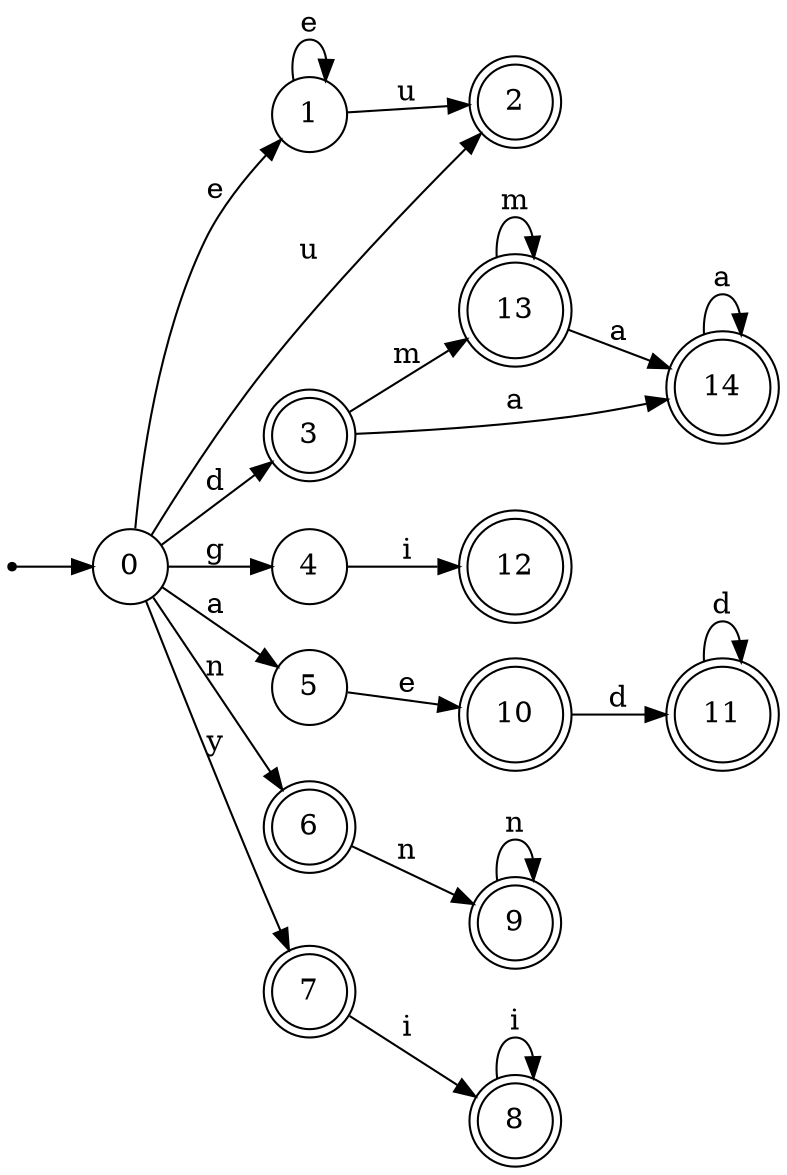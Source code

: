 digraph finite_state_machine {
rankdir=LR;
size="20,20";
node [shape = point]; "dummy0"
node [shape = circle]; "0";
"dummy0" -> "0";
node [shape = circle]; "1";
node [shape = doublecircle]; "2";node [shape = doublecircle]; "3";node [shape = circle]; "4";
node [shape = circle]; "5";
node [shape = doublecircle]; "6";node [shape = doublecircle]; "7";node [shape = doublecircle]; "8";node [shape = doublecircle]; "9";node [shape = doublecircle]; "10";node [shape = doublecircle]; "11";node [shape = doublecircle]; "12";node [shape = doublecircle]; "13";node [shape = doublecircle]; "14";"0" -> "1" [label = "e"];
 "0" -> "2" [label = "u"];
 "0" -> "3" [label = "d"];
 "0" -> "4" [label = "g"];
 "0" -> "5" [label = "a"];
 "0" -> "6" [label = "n"];
 "0" -> "7" [label = "y"];
 "7" -> "8" [label = "i"];
 "8" -> "8" [label = "i"];
 "6" -> "9" [label = "n"];
 "9" -> "9" [label = "n"];
 "5" -> "10" [label = "e"];
 "10" -> "11" [label = "d"];
 "11" -> "11" [label = "d"];
 "4" -> "12" [label = "i"];
 "3" -> "13" [label = "m"];
 "3" -> "14" [label = "a"];
 "14" -> "14" [label = "a"];
 "13" -> "13" [label = "m"];
 "13" -> "14" [label = "a"];
 "1" -> "1" [label = "e"];
 "1" -> "2" [label = "u"];
 }
